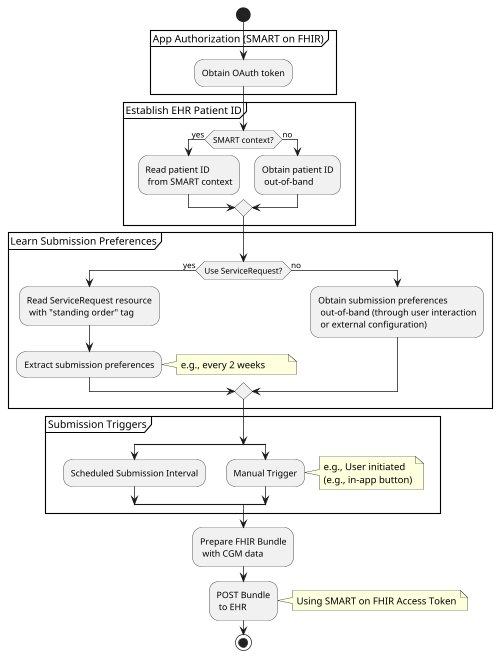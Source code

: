 @startuml

start
scale 500 width


partition "App Authorization (SMART on FHIR)" {
    :Obtain OAuth token;
}

partition "Establish EHR Patient ID" {
    if (SMART context?) then (yes)
        :Read patient ID
         from SMART context;
    else (no)
        :Obtain patient ID
         out-of-band;
    endif
}

partition "Learn Submission Preferences" {
    if (Use ServiceRequest?) then (yes)
        :Read ServiceRequest resource
         with "standing order" tag;
        :Extract submission preferences;
        note right
            e.g., every 2 weeks        
        end note
    else (no)
        :Obtain submission preferences
         out-of-band (through user interaction
         or external configuration);
    endif
}

partition "Submission Triggers" {
    split
        :Scheduled Submission Interval;
    split again
        :Manual Trigger;
        note right
            e.g., User initiated
            (e.g., in-app button)
        end note
    end split
}

:Prepare FHIR Bundle
 with CGM data;
 
:POST Bundle
 to EHR;
note right 
    Using SMART on FHIR Access Token
end note

stop

@enduml
